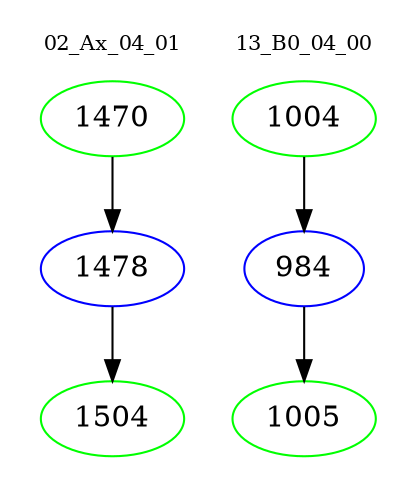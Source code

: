 digraph{
subgraph cluster_0 {
color = white
label = "02_Ax_04_01";
fontsize=10;
T0_1470 [label="1470", color="green"]
T0_1470 -> T0_1478 [color="black"]
T0_1478 [label="1478", color="blue"]
T0_1478 -> T0_1504 [color="black"]
T0_1504 [label="1504", color="green"]
}
subgraph cluster_1 {
color = white
label = "13_B0_04_00";
fontsize=10;
T1_1004 [label="1004", color="green"]
T1_1004 -> T1_984 [color="black"]
T1_984 [label="984", color="blue"]
T1_984 -> T1_1005 [color="black"]
T1_1005 [label="1005", color="green"]
}
}
